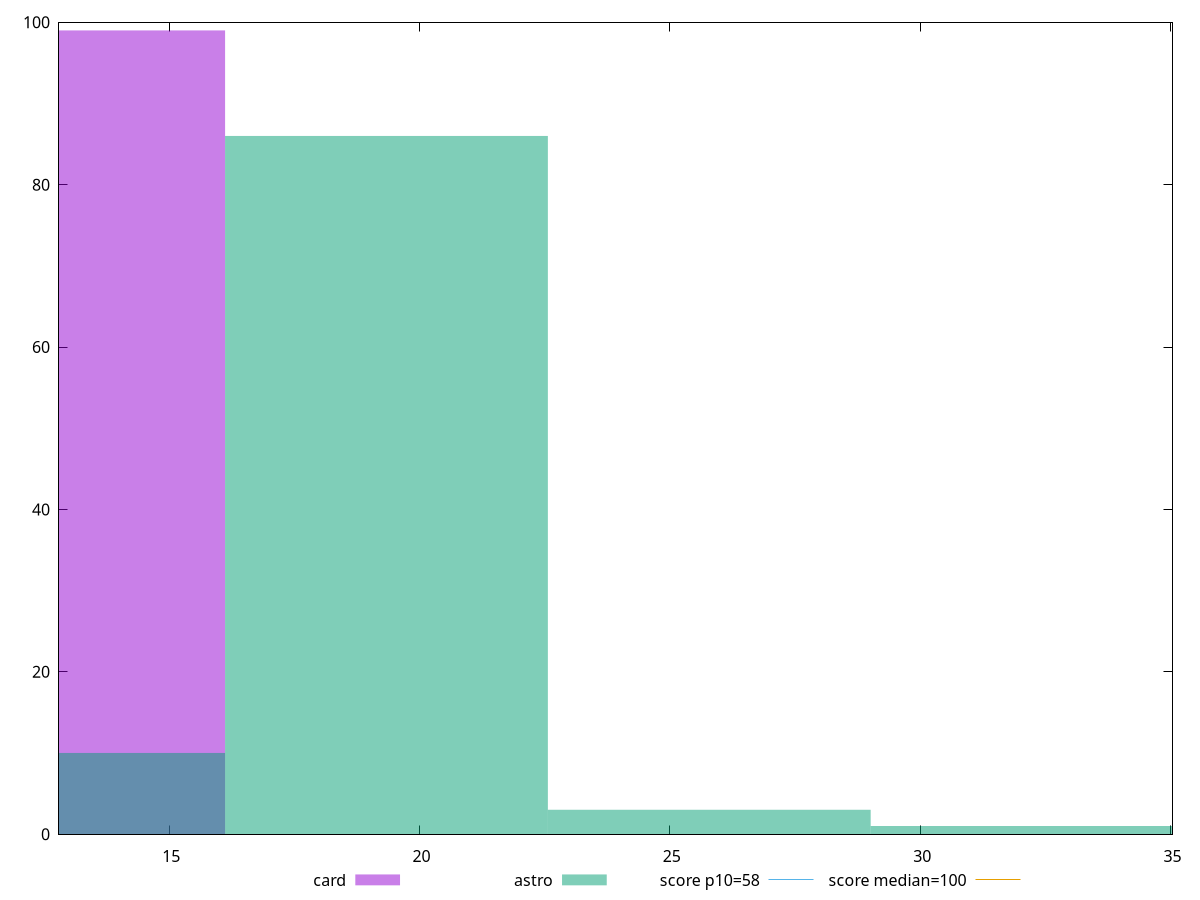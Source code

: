 reset

$card <<EOF
12.893896202280756 99
EOF

$astro <<EOF
32.234740505701886 1
12.893896202280756 10
19.340844303421132 86
25.78779240456151 3
EOF

set key outside below
set boxwidth 6.446948101140378
set xrange [12.8:35.04]
set yrange [0:100]
set trange [0:100]
set style fill transparent solid 0.5 noborder

set parametric
set terminal svg size 640, 500 enhanced background rgb 'white'
set output "reports/report_00030_2021-02-24T20-42-31.540Z/estimated-input-latency/comparison/histogram/2_vs_3.svg"

plot $card title "card" with boxes, \
     $astro title "astro" with boxes, \
     58,t title "score p10=58", \
     100,t title "score median=100"

reset
